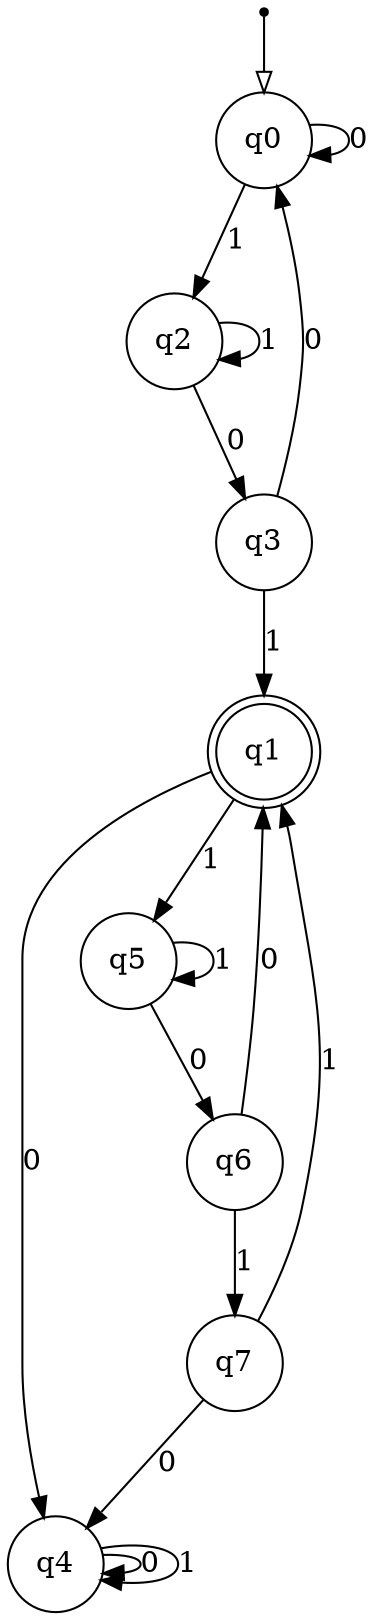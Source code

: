 digraph {
  node [shape=point]; __start;
  node [shape = circle]; q0;
  node [shape = doublecircle]; q1;
  node [shape = circle]; q2;
  node [shape = circle]; q3;
  node [shape = circle]; q4;
  node [shape = circle]; q5;
  node [shape = circle]; q6;
  node [shape = circle]; q7;

  __start -> q0 [arrowhead = empty];
  q0 -> q0 [label = "0"];
  q0 -> q2 [label = "1"];
  q1 -> q4 [label = "0"];
  q1 -> q5 [label = "1"];
  q2 -> q3 [label = "0"];
  q2 -> q2 [label = "1"];
  q3 -> q0 [label = "0"];
  q3 -> q1 [label = "1"];
  q4 -> q4 [label = "0"];
  q4 -> q4 [label = "1"];
  q5 -> q6 [label = "0"];
  q5 -> q5 [label = "1"];
  q6 -> q1 [label = "0"];
  q6 -> q7 [label = "1"];
  q7 -> q4 [label = "0"];
  q7 -> q1 [label = "1"];
}